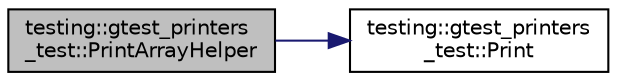 digraph "testing::gtest_printers_test::PrintArrayHelper"
{
 // LATEX_PDF_SIZE
  bgcolor="transparent";
  edge [fontname="Helvetica",fontsize="10",labelfontname="Helvetica",labelfontsize="10"];
  node [fontname="Helvetica",fontsize="10",shape=record];
  rankdir="LR";
  Node1 [label="testing::gtest_printers\l_test::PrintArrayHelper",height=0.2,width=0.4,color="black", fillcolor="grey75", style="filled", fontcolor="black",tooltip=" "];
  Node1 -> Node2 [color="midnightblue",fontsize="10",style="solid",fontname="Helvetica"];
  Node2 [label="testing::gtest_printers\l_test::Print",height=0.2,width=0.4,color="black",URL="$namespacetesting_1_1gtest__printers__test.html#ab1fefdb330a473343afa3cc6d46a65f6",tooltip=" "];
}
